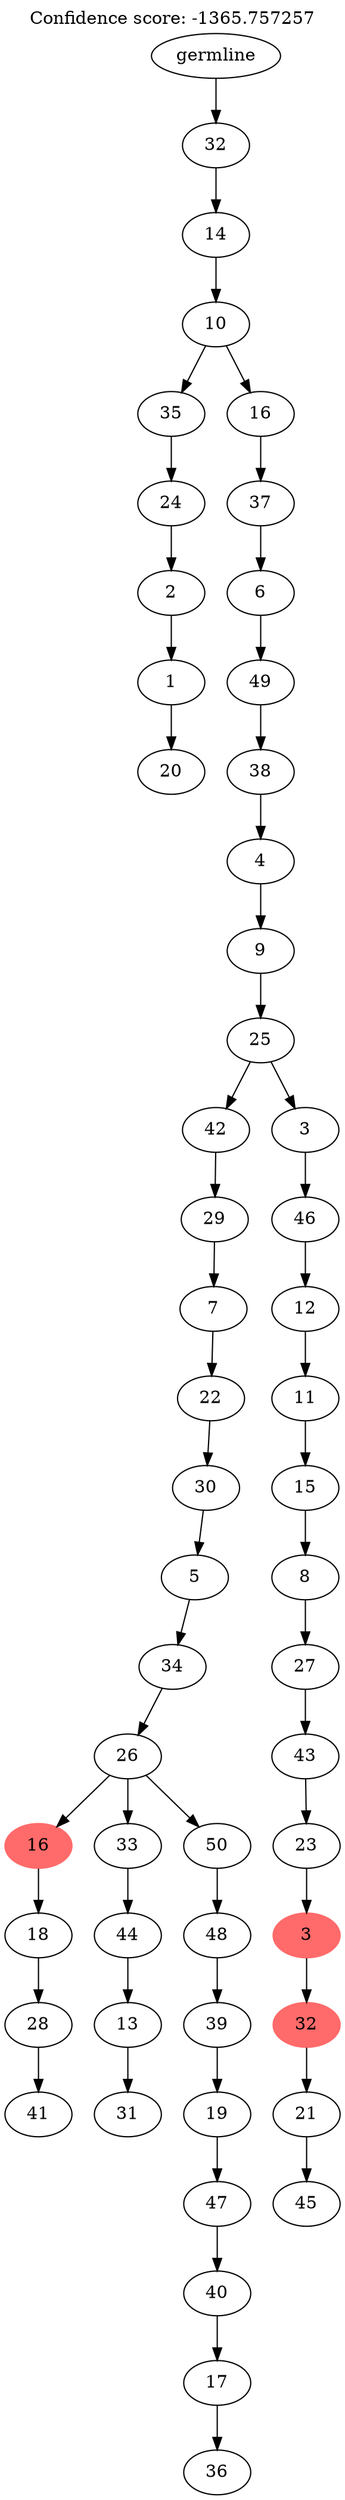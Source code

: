 digraph g {
	"52" -> "53";
	"53" [label="20"];
	"51" -> "52";
	"52" [label="1"];
	"50" -> "51";
	"51" [label="2"];
	"49" -> "50";
	"50" [label="24"];
	"47" -> "48";
	"48" [label="41"];
	"46" -> "47";
	"47" [label="28"];
	"45" -> "46";
	"46" [label="18"];
	"43" -> "44";
	"44" [label="31"];
	"42" -> "43";
	"43" [label="13"];
	"41" -> "42";
	"42" [label="44"];
	"39" -> "40";
	"40" [label="36"];
	"38" -> "39";
	"39" [label="17"];
	"37" -> "38";
	"38" [label="40"];
	"36" -> "37";
	"37" [label="47"];
	"35" -> "36";
	"36" [label="19"];
	"34" -> "35";
	"35" [label="39"];
	"33" -> "34";
	"34" [label="48"];
	"32" -> "33";
	"33" [label="50"];
	"32" -> "41";
	"41" [label="33"];
	"32" -> "45";
	"45" [color=indianred1, style=filled, label="16"];
	"31" -> "32";
	"32" [label="26"];
	"30" -> "31";
	"31" [label="34"];
	"29" -> "30";
	"30" [label="5"];
	"28" -> "29";
	"29" [label="30"];
	"27" -> "28";
	"28" [label="22"];
	"26" -> "27";
	"27" [label="7"];
	"25" -> "26";
	"26" [label="29"];
	"23" -> "24";
	"24" [label="45"];
	"22" -> "23";
	"23" [label="21"];
	"21" -> "22";
	"22" [color=indianred1, style=filled, label="32"];
	"20" -> "21";
	"21" [color=indianred1, style=filled, label="3"];
	"19" -> "20";
	"20" [label="23"];
	"18" -> "19";
	"19" [label="43"];
	"17" -> "18";
	"18" [label="27"];
	"16" -> "17";
	"17" [label="8"];
	"15" -> "16";
	"16" [label="15"];
	"14" -> "15";
	"15" [label="11"];
	"13" -> "14";
	"14" [label="12"];
	"12" -> "13";
	"13" [label="46"];
	"11" -> "12";
	"12" [label="3"];
	"11" -> "25";
	"25" [label="42"];
	"10" -> "11";
	"11" [label="25"];
	"9" -> "10";
	"10" [label="9"];
	"8" -> "9";
	"9" [label="4"];
	"7" -> "8";
	"8" [label="38"];
	"6" -> "7";
	"7" [label="49"];
	"5" -> "6";
	"6" [label="6"];
	"4" -> "5";
	"5" [label="37"];
	"3" -> "4";
	"4" [label="16"];
	"3" -> "49";
	"49" [label="35"];
	"2" -> "3";
	"3" [label="10"];
	"1" -> "2";
	"2" [label="14"];
	"0" -> "1";
	"1" [label="32"];
	"0" [label="germline"];
	labelloc="t";
	label="Confidence score: -1365.757257";
}
